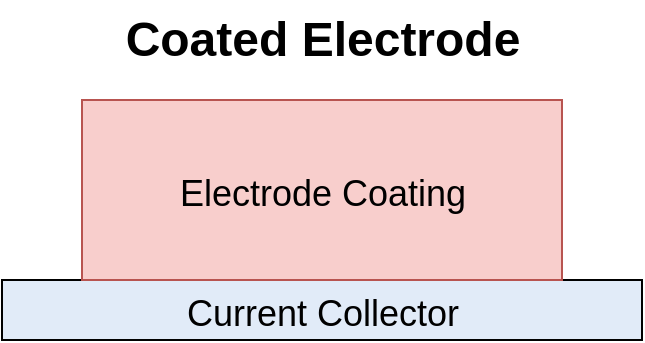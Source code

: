 <mxfile>
    <diagram id="5ydP_mNCoAJ0G2GhFtXP" name="Page-1">
        <mxGraphModel dx="477" dy="464" grid="1" gridSize="10" guides="1" tooltips="1" connect="1" arrows="1" fold="1" page="1" pageScale="1" pageWidth="850" pageHeight="1100" math="0" shadow="0">
            <root>
                <mxCell id="0"/>
                <mxCell id="1" parent="0"/>
                <mxCell id="2" value="" style="rounded=0;whiteSpace=wrap;html=1;fillColor=#E1EBF8;" parent="1" vertex="1">
                    <mxGeometry x="80" y="210" width="320" height="30" as="geometry"/>
                </mxCell>
                <mxCell id="3" value="" style="rounded=0;whiteSpace=wrap;html=1;fillColor=#005CA2;" parent="1" vertex="1">
                    <mxGeometry x="120" y="120" width="240" height="90" as="geometry"/>
                </mxCell>
                <mxCell id="11" value="Coated Electrode" style="text;strokeColor=none;fillColor=none;html=1;fontSize=24;fontStyle=1;verticalAlign=middle;align=center;" parent="1" vertex="1">
                    <mxGeometry x="190" y="70" width="100" height="40" as="geometry"/>
                </mxCell>
                <mxCell id="16" value="&lt;span style=&quot;font-weight: normal;&quot;&gt;&lt;font style=&quot;font-size: 18px;&quot;&gt;Current Collector&lt;br&gt;&lt;/font&gt;&lt;/span&gt;" style="text;strokeColor=none;fillColor=none;html=1;fontSize=24;fontStyle=1;verticalAlign=middle;align=center;" parent="1" vertex="1">
                    <mxGeometry x="80" y="210" width="320" height="30" as="geometry"/>
                </mxCell>
                <mxCell id="17" value="&lt;span style=&quot;font-weight: normal;&quot;&gt;&lt;font style=&quot;font-size: 18px; color: rgb(0, 0, 0);&quot;&gt;Electrode Coating&lt;/font&gt;&lt;/span&gt;" style="text;strokeColor=#b85450;fillColor=#f8cecc;html=1;fontSize=24;fontStyle=1;verticalAlign=middle;align=center;" parent="1" vertex="1">
                    <mxGeometry x="120" y="120" width="240" height="90" as="geometry"/>
                </mxCell>
            </root>
        </mxGraphModel>
    </diagram>
</mxfile>